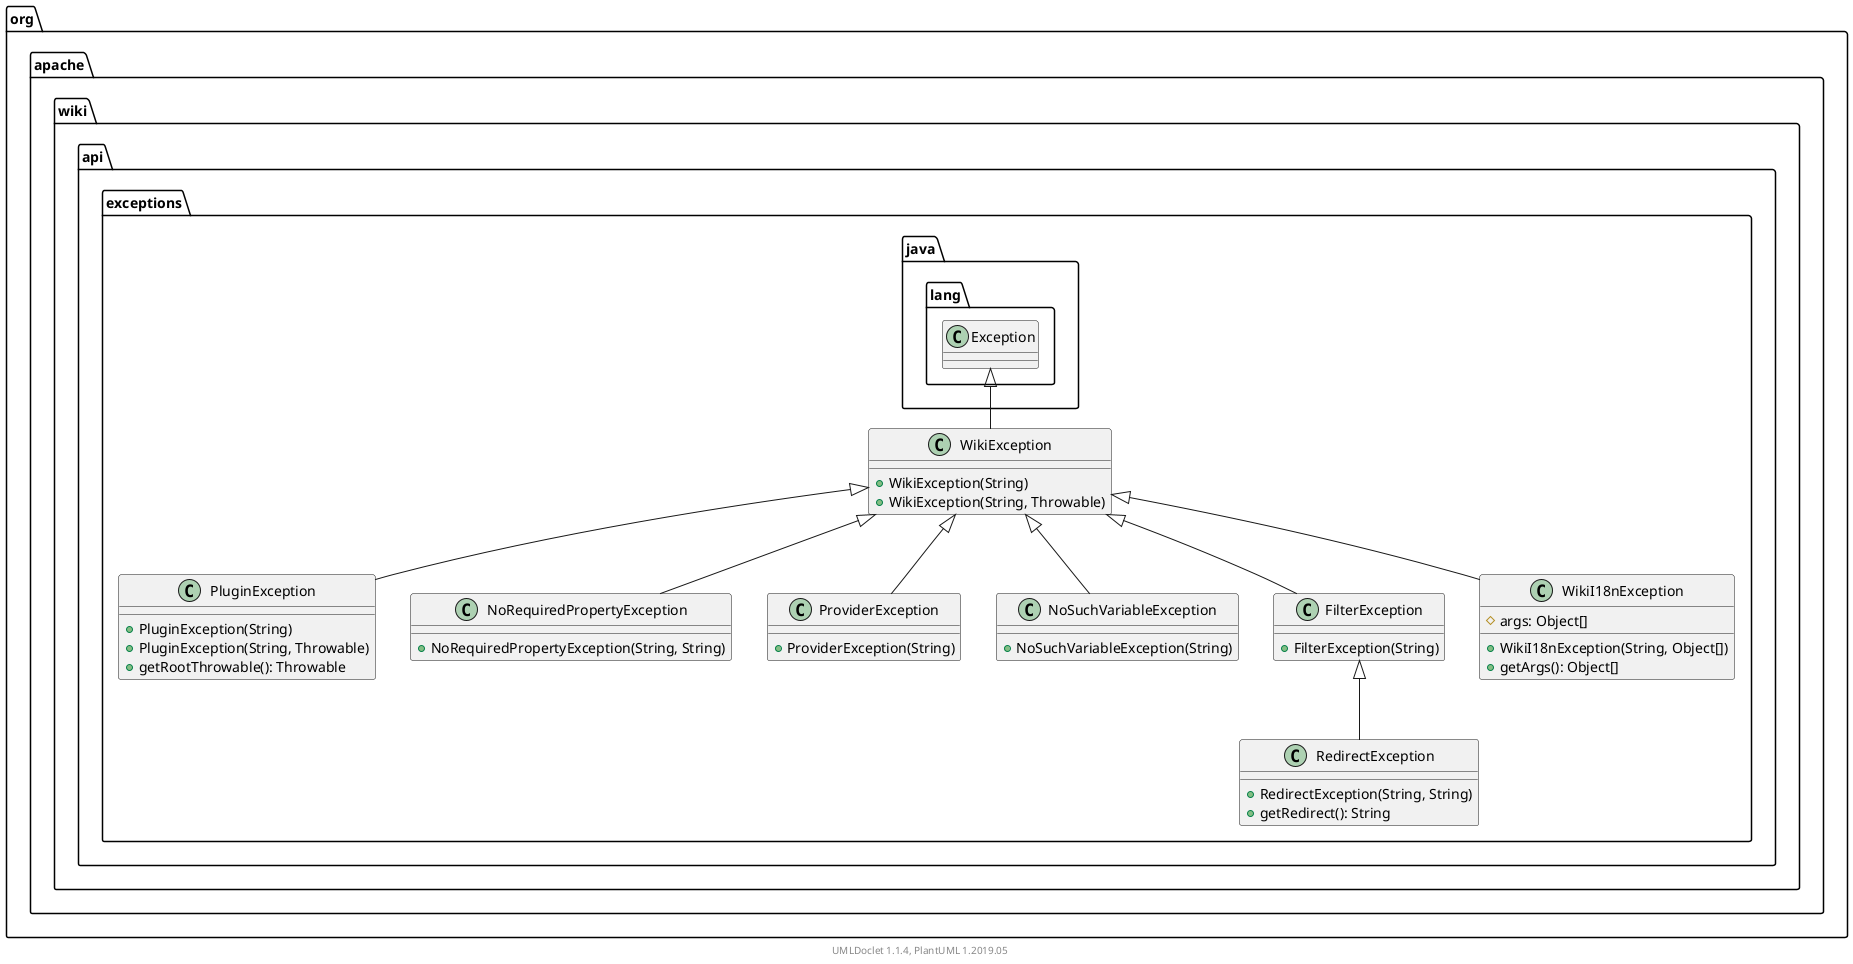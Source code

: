 @startuml

    namespace org.apache.wiki.api.exceptions {

        class PluginException [[PluginException.html]] {
            +PluginException(String)
            +PluginException(String, Throwable)
            +getRootThrowable(): Throwable
        }

        class NoRequiredPropertyException [[NoRequiredPropertyException.html]] {
            +NoRequiredPropertyException(String, String)
        }

        class WikiException [[WikiException.html]] {
            +WikiException(String)
            +WikiException(String, Throwable)
        }

        class ProviderException [[ProviderException.html]] {
            +ProviderException(String)
        }

        class NoSuchVariableException [[NoSuchVariableException.html]] {
            +NoSuchVariableException(String)
        }

        class FilterException [[FilterException.html]] {
            +FilterException(String)
        }

        class WikiI18nException [[WikiI18nException.html]] {
            #args: Object[]
            +WikiI18nException(String, Object[])
            +getArgs(): Object[]
        }

        class RedirectException [[RedirectException.html]] {
            +RedirectException(String, String)
            +getRedirect(): String
        }

        WikiException <|-- PluginException

        WikiException <|-- NoRequiredPropertyException

        class java.lang.Exception
        java.lang.Exception <|-- WikiException

        WikiException <|-- ProviderException

        WikiException <|-- NoSuchVariableException

        WikiException <|-- FilterException

        WikiException <|-- WikiI18nException

        FilterException <|-- RedirectException

    }


    center footer UMLDoclet 1.1.4, PlantUML 1.2019.05
@enduml
